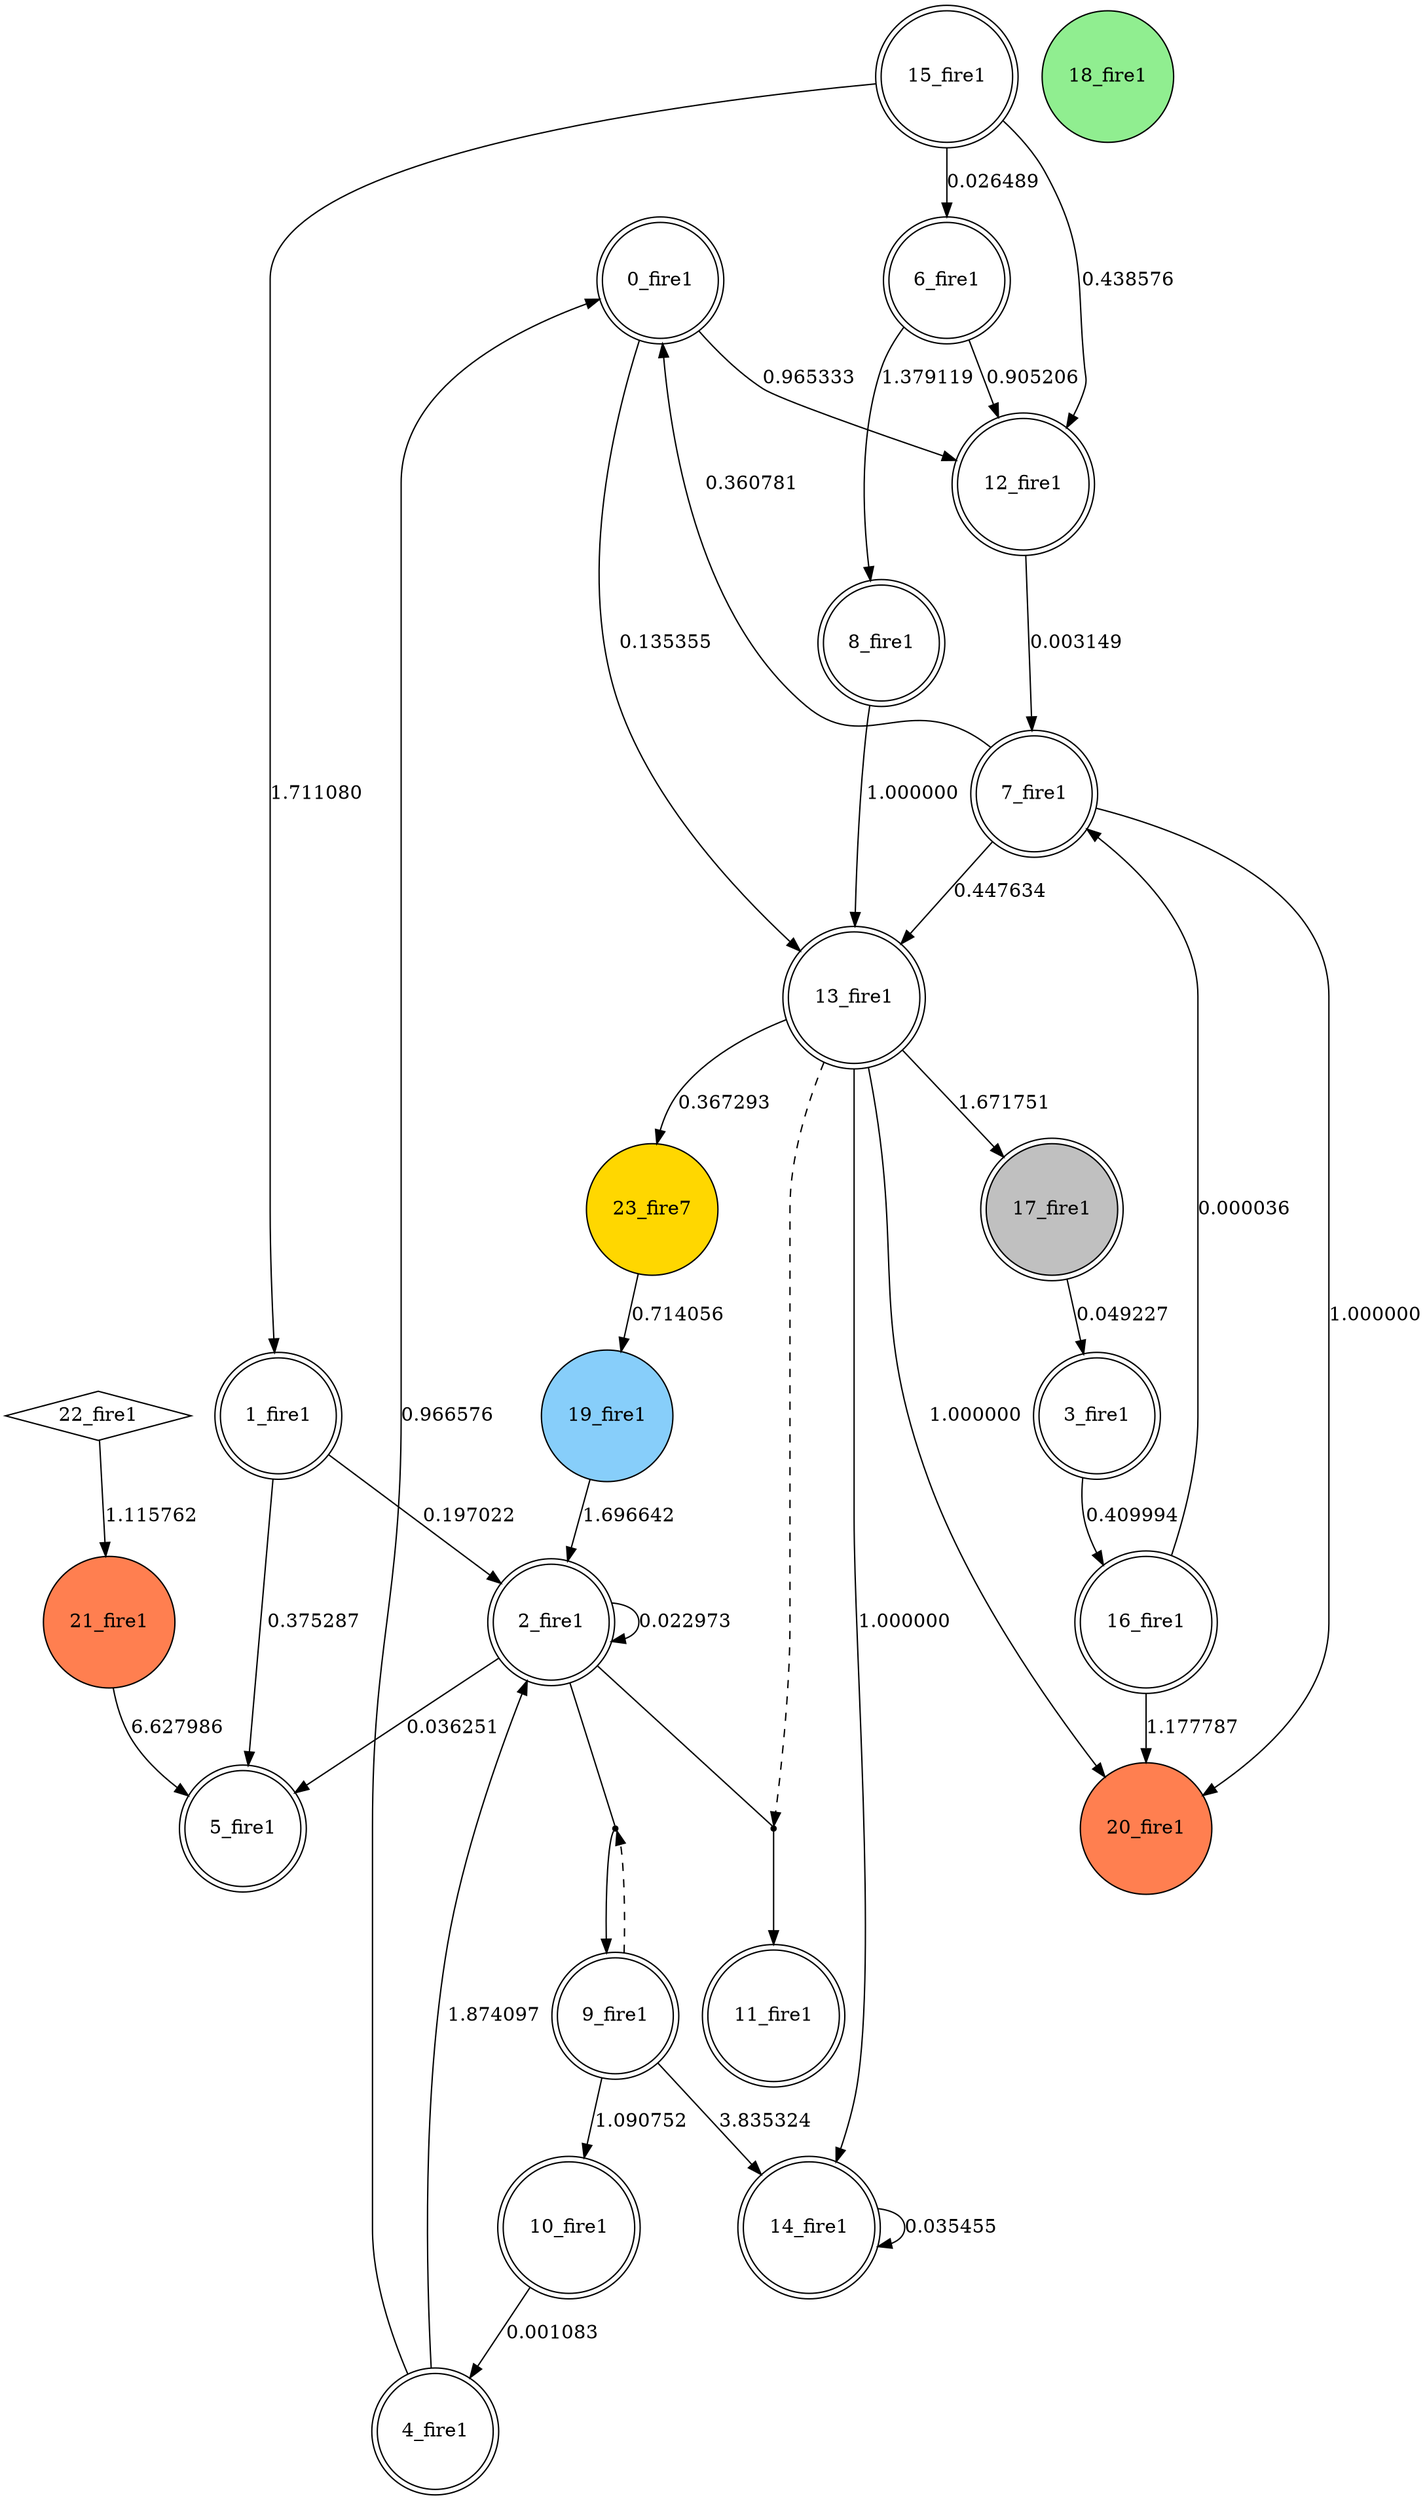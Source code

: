 digraph G {
 node[shape = circle]
0 [label="0_fire1",shape=doublecircle]
1 [label="1_fire1",shape=doublecircle]
2 [label="2_fire1",shape=doublecircle]
3 [label="3_fire1",shape=doublecircle]
4 [label="4_fire1",shape=doublecircle]
5 [label="5_fire1",shape=doublecircle]
6 [label="6_fire1",shape=doublecircle]
7 [label="7_fire1",shape=doublecircle]
8 [label="8_fire1",shape=doublecircle]
9 [label="9_fire1",shape=doublecircle]
10 [label="10_fire1",shape=doublecircle]
11 [label="11_fire1",shape=doublecircle]
12 [label="12_fire1",shape=doublecircle]
13 [label="13_fire1",shape=doublecircle]
14 [label="14_fire1",shape=doublecircle]
15 [label="15_fire1",shape=doublecircle]
16 [label="16_fire1",shape=doublecircle]
17 [label="17_fire1",shape=doublecircle, style=filled, fillcolor=gray]
18 [label="18_fire1",style=filled, fillcolor=lightgreen]
19 [label="19_fire1",style=filled, fillcolor=lightskyblue]
20 [label="20_fire1",style=filled, fillcolor=coral]
21 [label="21_fire1",style=filled, fillcolor=coral]
22 [label="22_fire1",shape=diamond]
23 [label="23_fire7",style=filled, fillcolor=gold]
7 -> 20 [label="1.000000"]
15 -> 6 [label="0.026489"]
9 -> 14 [label="3.835324"]
24 [shape=point, label=""]
13 -> 24 [style=dashed] 
2 -> 24 [dir=none]
24 -> 11 
21 -> 5 [label="6.627986"]
1 -> 5 [label="0.375287"]
15 -> 1 [label="1.711080"]
2 -> 2 [label="0.022973"]
14 -> 14 [label="0.035455"]
16 -> 7 [label="0.000036"]
0 -> 13 [label="0.135355"]
7 -> 13 [label="0.447634"]
13 -> 17 [label="1.671751"]
3 -> 16 [label="0.409994"]
25 [shape=point, label=""]
9 -> 25 [style=dashed] 
2 -> 25 [dir=none]
25 -> 9 
4 -> 2 [label="1.874097"]
6 -> 8 [label="1.379119"]
22 -> 21 [label="1.115762"]
7 -> 0 [label="0.360781"]
10 -> 4 [label="0.001083"]
17 -> 3 [label="0.049227"]
6 -> 12 [label="0.905206"]
1 -> 2 [label="0.197022"]
2 -> 5 [label="0.036251"]
0 -> 12 [label="0.965333"]
16 -> 20 [label="1.177787"]
12 -> 7 [label="0.003149"]
4 -> 0 [label="0.966576"]
9 -> 10 [label="1.090752"]
19 -> 2 [label="1.696642"]
23 -> 19 [label="0.714056"]
13 -> 23 [label="0.367293"]
15 -> 12 [label="0.438576"]
13 -> 20 [label="1.000000"]
8 -> 13 [label="1.000000"]
13 -> 14 [label="1.000000"]
}
